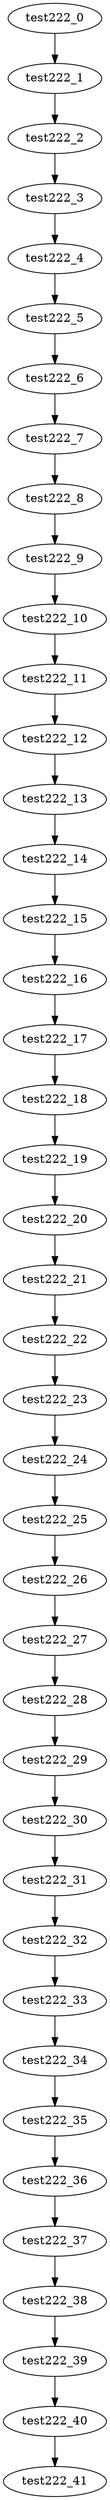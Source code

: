 digraph G {
test222_0->test222_1;
test222_1->test222_2;
test222_2->test222_3;
test222_3->test222_4;
test222_4->test222_5;
test222_5->test222_6;
test222_6->test222_7;
test222_7->test222_8;
test222_8->test222_9;
test222_9->test222_10;
test222_10->test222_11;
test222_11->test222_12;
test222_12->test222_13;
test222_13->test222_14;
test222_14->test222_15;
test222_15->test222_16;
test222_16->test222_17;
test222_17->test222_18;
test222_18->test222_19;
test222_19->test222_20;
test222_20->test222_21;
test222_21->test222_22;
test222_22->test222_23;
test222_23->test222_24;
test222_24->test222_25;
test222_25->test222_26;
test222_26->test222_27;
test222_27->test222_28;
test222_28->test222_29;
test222_29->test222_30;
test222_30->test222_31;
test222_31->test222_32;
test222_32->test222_33;
test222_33->test222_34;
test222_34->test222_35;
test222_35->test222_36;
test222_36->test222_37;
test222_37->test222_38;
test222_38->test222_39;
test222_39->test222_40;
test222_40->test222_41;

}
